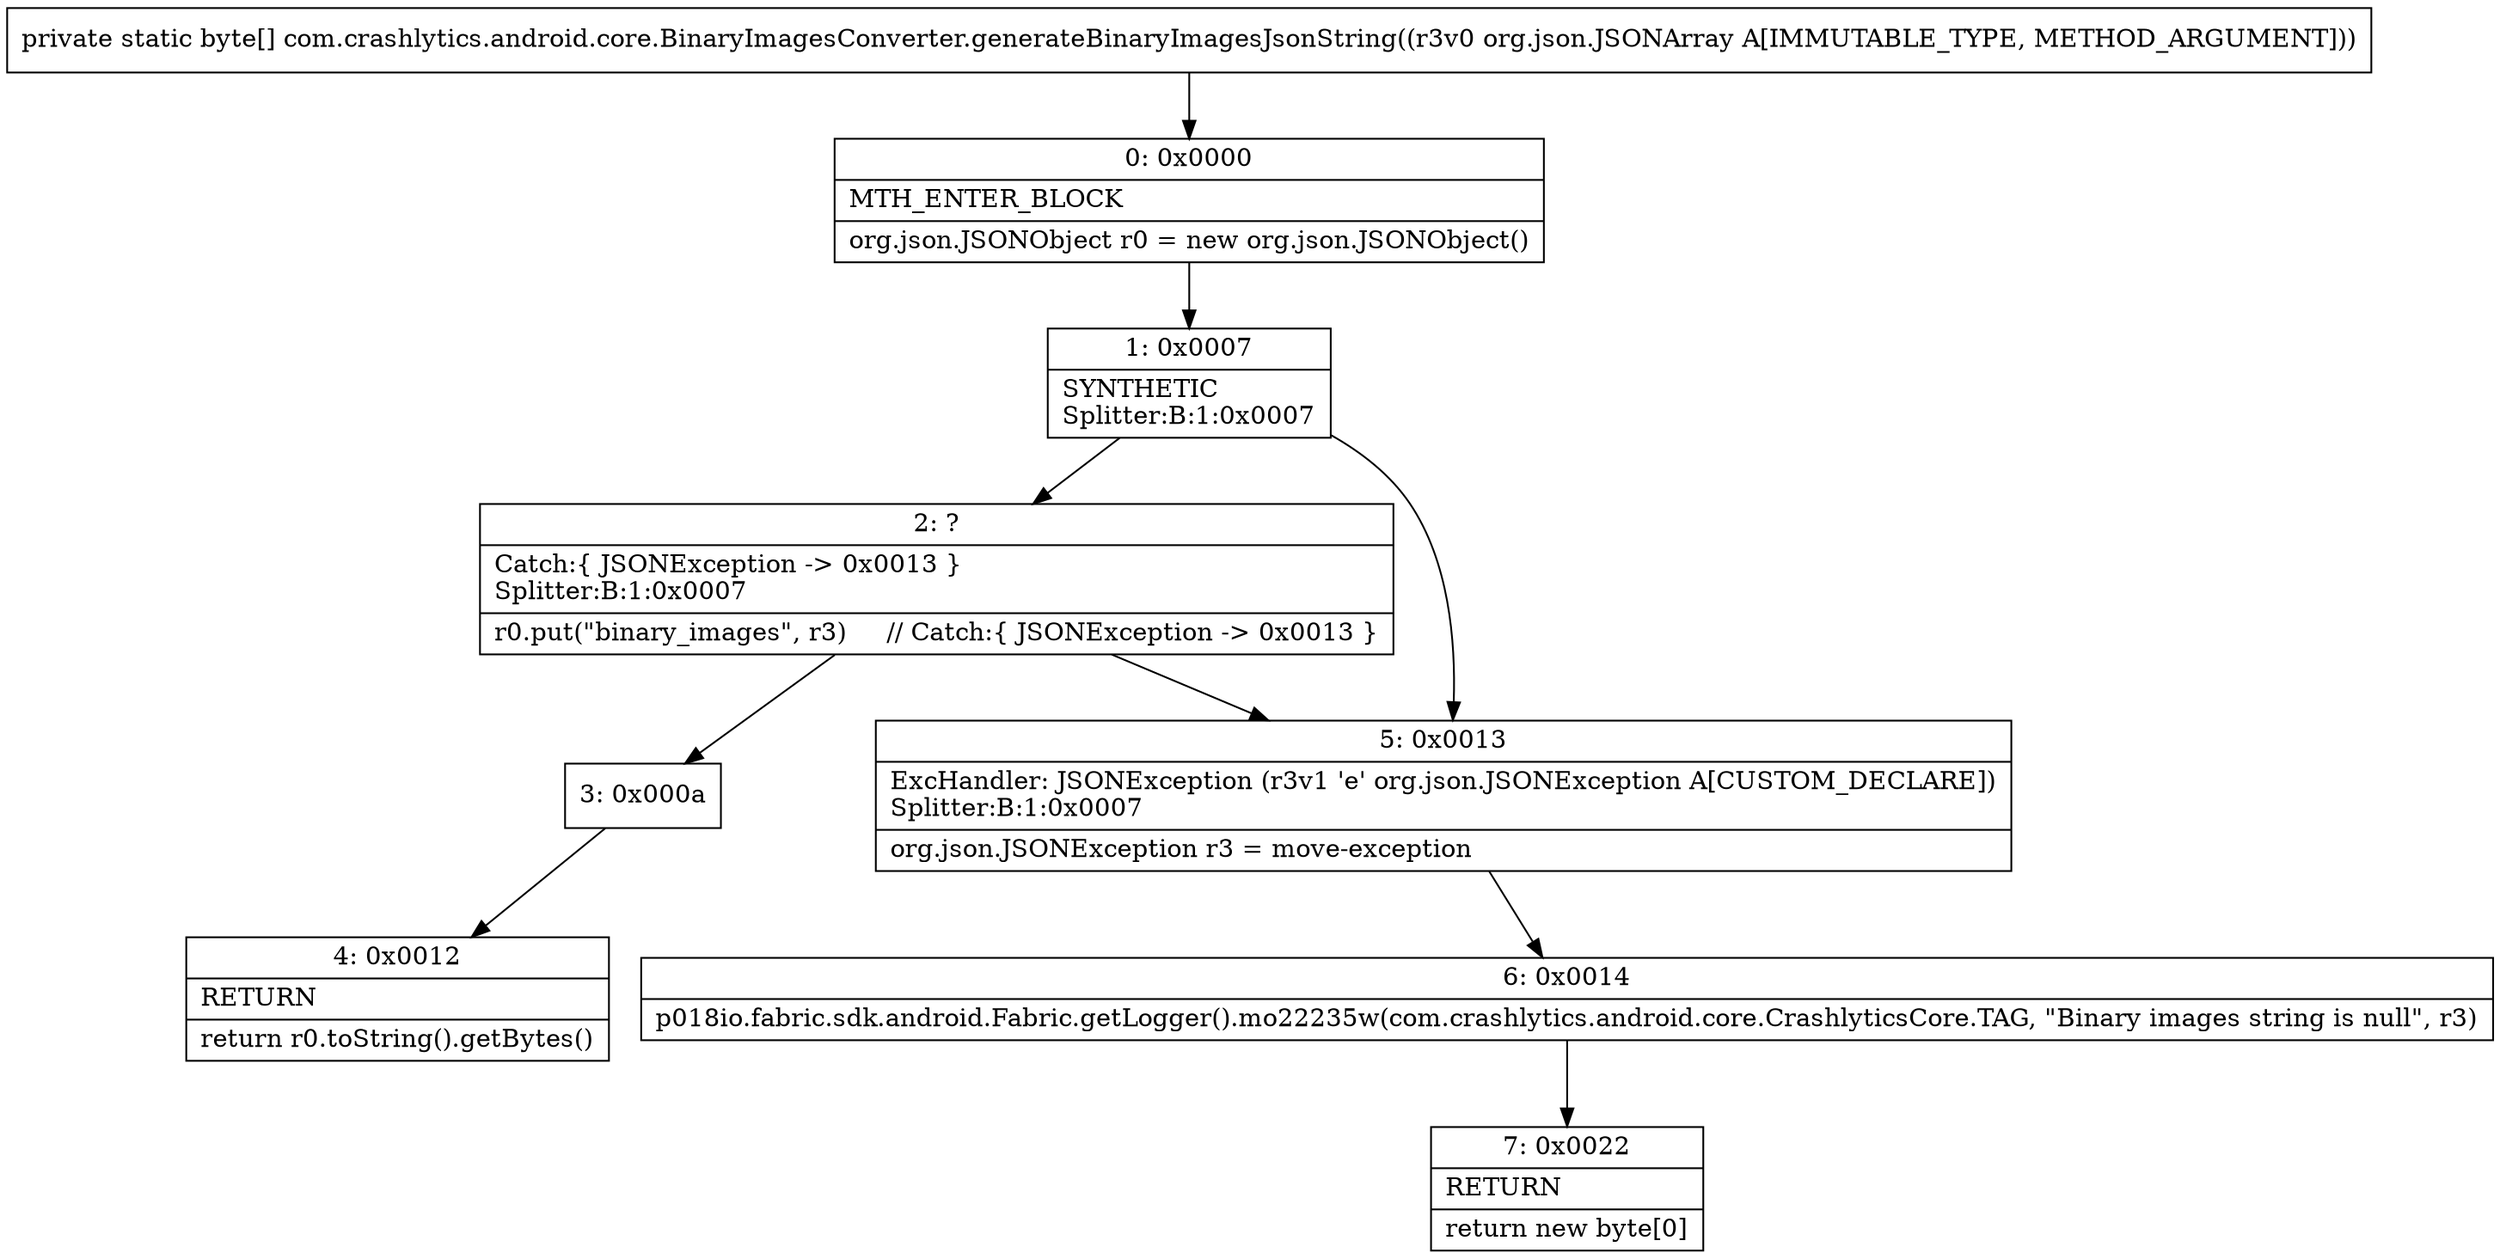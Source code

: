 digraph "CFG forcom.crashlytics.android.core.BinaryImagesConverter.generateBinaryImagesJsonString(Lorg\/json\/JSONArray;)[B" {
Node_0 [shape=record,label="{0\:\ 0x0000|MTH_ENTER_BLOCK\l|org.json.JSONObject r0 = new org.json.JSONObject()\l}"];
Node_1 [shape=record,label="{1\:\ 0x0007|SYNTHETIC\lSplitter:B:1:0x0007\l}"];
Node_2 [shape=record,label="{2\:\ ?|Catch:\{ JSONException \-\> 0x0013 \}\lSplitter:B:1:0x0007\l|r0.put(\"binary_images\", r3)     \/\/ Catch:\{ JSONException \-\> 0x0013 \}\l}"];
Node_3 [shape=record,label="{3\:\ 0x000a}"];
Node_4 [shape=record,label="{4\:\ 0x0012|RETURN\l|return r0.toString().getBytes()\l}"];
Node_5 [shape=record,label="{5\:\ 0x0013|ExcHandler: JSONException (r3v1 'e' org.json.JSONException A[CUSTOM_DECLARE])\lSplitter:B:1:0x0007\l|org.json.JSONException r3 = move\-exception\l}"];
Node_6 [shape=record,label="{6\:\ 0x0014|p018io.fabric.sdk.android.Fabric.getLogger().mo22235w(com.crashlytics.android.core.CrashlyticsCore.TAG, \"Binary images string is null\", r3)\l}"];
Node_7 [shape=record,label="{7\:\ 0x0022|RETURN\l|return new byte[0]\l}"];
MethodNode[shape=record,label="{private static byte[] com.crashlytics.android.core.BinaryImagesConverter.generateBinaryImagesJsonString((r3v0 org.json.JSONArray A[IMMUTABLE_TYPE, METHOD_ARGUMENT])) }"];
MethodNode -> Node_0;
Node_0 -> Node_1;
Node_1 -> Node_2;
Node_1 -> Node_5;
Node_2 -> Node_3;
Node_2 -> Node_5;
Node_3 -> Node_4;
Node_5 -> Node_6;
Node_6 -> Node_7;
}

